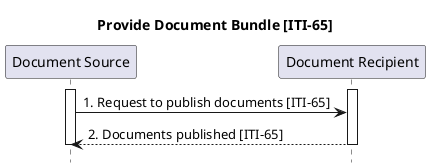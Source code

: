 @startuml
title Provide Document Bundle [ITI-65]
hide footbox
participant "Document Source" as DocumentSource
participant "Document Recipient" as DocumentRecipient
activate "DocumentSource"
activate "DocumentRecipient"
"DocumentSource" -> "DocumentRecipient" : 1. Request to publish documents [ITI-65]
"DocumentRecipient" --> "DocumentSource" : 2. Documents published [ITI-65]
deactivate "DocumentSource"
deactivate "DocumentRecipient"
@enduml

